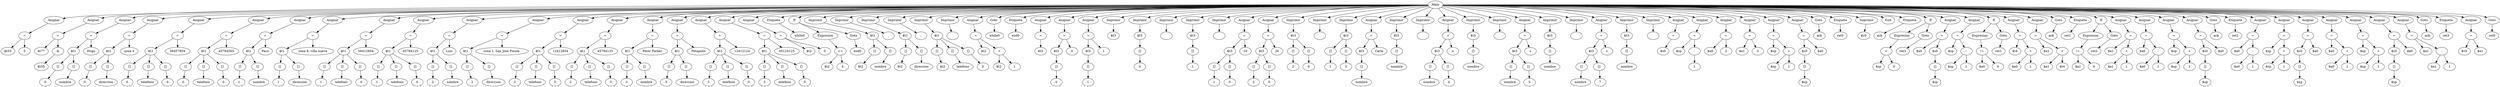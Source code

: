 digraph {
	A [label=Main]
	1 [label=Asignar]
	A -> 1
	2 [label="="]
	1 -> 2
	3 [label="$t55"]
	2 -> 3
	4 [label=5]
	2 -> 4
	5 [label=Asignar]
	A -> 5
	6 [label="="]
	5 -> 6
	7 [label="$t77"]
	6 -> 7
	8 [label="&"]
	6 -> 8
	9 [label="$t55"]
	8 -> 9
	10 [label=Asignar]
	A -> 10
	11 [label="="]
	10 -> 11
	12 [label="$t1"]
	11 -> 12
	13 [label="[]"]
	12 -> 13
	14 [label=0]
	13 -> 14
	15 [label="[]"]
	12 -> 15
	16 [label=nombre]
	15 -> 16
	17 [label=Hugo]
	11 -> 17
	18 [label=Asignar]
	A -> 18
	19 [label="="]
	18 -> 19
	20 [label="$t1"]
	19 -> 20
	21 [label="[]"]
	20 -> 21
	22 [label=0]
	21 -> 22
	23 [label="[]"]
	20 -> 23
	24 [label=direccion]
	23 -> 24
	25 [label="zona 4"]
	19 -> 25
	26 [label=Asignar]
	A -> 26
	27 [label="="]
	26 -> 27
	28 [label="$t1"]
	27 -> 28
	29 [label="[]"]
	28 -> 29
	30 [label=0]
	29 -> 30
	31 [label="[]"]
	28 -> 31
	32 [label=telefono]
	31 -> 32
	33 [label="[]"]
	28 -> 33
	34 [label=0]
	33 -> 34
	35 [label=56457854]
	27 -> 35
	36 [label=Asignar]
	A -> 36
	37 [label="="]
	36 -> 37
	38 [label="$t1"]
	37 -> 38
	39 [label="[]"]
	38 -> 39
	40 [label=0]
	39 -> 40
	41 [label="[]"]
	38 -> 41
	42 [label=telefono]
	41 -> 42
	43 [label="[]"]
	38 -> 43
	44 [label=0]
	43 -> 44
	45 [label=45784565]
	37 -> 45
	46 [label=Asignar]
	A -> 46
	47 [label="="]
	46 -> 47
	48 [label="$t1"]
	47 -> 48
	49 [label="[]"]
	48 -> 49
	50 [label=1]
	49 -> 50
	51 [label="[]"]
	48 -> 51
	52 [label=nombre]
	51 -> 52
	53 [label=Paco]
	47 -> 53
	54 [label=Asignar]
	A -> 54
	55 [label="="]
	54 -> 55
	56 [label="$t1"]
	55 -> 56
	57 [label="[]"]
	56 -> 57
	58 [label=1]
	57 -> 58
	59 [label="[]"]
	56 -> 59
	60 [label=direccion]
	59 -> 60
	61 [label="zona 8, villa nueva"]
	55 -> 61
	62 [label=Asignar]
	A -> 62
	63 [label="="]
	62 -> 63
	64 [label="$t1"]
	63 -> 64
	65 [label="[]"]
	64 -> 65
	66 [label=1]
	65 -> 66
	67 [label="[]"]
	64 -> 67
	68 [label=telefono]
	67 -> 68
	69 [label="[]"]
	64 -> 69
	70 [label=0]
	69 -> 70
	71 [label=56412854]
	63 -> 71
	72 [label=Asignar]
	A -> 72
	73 [label="="]
	72 -> 73
	74 [label="$t1"]
	73 -> 74
	75 [label="[]"]
	74 -> 75
	76 [label=1]
	75 -> 76
	77 [label="[]"]
	74 -> 77
	78 [label=telefono]
	77 -> 78
	79 [label="[]"]
	74 -> 79
	80 [label=0]
	79 -> 80
	81 [label=45784125]
	73 -> 81
	82 [label=Asignar]
	A -> 82
	83 [label="="]
	82 -> 83
	84 [label="$t1"]
	83 -> 84
	85 [label="[]"]
	84 -> 85
	86 [label=2]
	85 -> 86
	87 [label="[]"]
	84 -> 87
	88 [label=nombre]
	87 -> 88
	89 [label=Luis]
	83 -> 89
	90 [label=Asignar]
	A -> 90
	91 [label="="]
	90 -> 91
	92 [label="$t1"]
	91 -> 92
	93 [label="[]"]
	92 -> 93
	94 [label=2]
	93 -> 94
	95 [label="[]"]
	92 -> 95
	96 [label=direccion]
	95 -> 96
	97 [label="zona 1, San Jose Pinula "]
	91 -> 97
	98 [label=Asignar]
	A -> 98
	99 [label="="]
	98 -> 99
	100 [label="$t1"]
	99 -> 100
	101 [label="[]"]
	100 -> 101
	102 [label=2]
	101 -> 102
	103 [label="[]"]
	100 -> 103
	104 [label=telefono]
	103 -> 104
	105 [label="[]"]
	100 -> 105
	106 [label=0]
	105 -> 106
	107 [label=12412854]
	99 -> 107
	108 [label=Asignar]
	A -> 108
	109 [label="="]
	108 -> 109
	110 [label="$t1"]
	109 -> 110
	111 [label="[]"]
	110 -> 111
	112 [label=2]
	111 -> 112
	113 [label="[]"]
	110 -> 113
	114 [label=telefono]
	113 -> 114
	115 [label="[]"]
	110 -> 115
	116 [label=0]
	115 -> 116
	117 [label=45784125]
	109 -> 117
	118 [label=Asignar]
	A -> 118
	119 [label="="]
	118 -> 119
	120 [label="$t1"]
	119 -> 120
	121 [label="[]"]
	120 -> 121
	122 [label=3]
	121 -> 122
	123 [label="[]"]
	120 -> 123
	124 [label=nombre]
	123 -> 124
	125 [label="Peter Parker"]
	119 -> 125
	126 [label=Asignar]
	A -> 126
	127 [label="="]
	126 -> 127
	128 [label="$t1"]
	127 -> 128
	129 [label="[]"]
	128 -> 129
	130 [label=3]
	129 -> 130
	131 [label="[]"]
	128 -> 131
	132 [label=direccion]
	131 -> 132
	133 [label=Petapolis]
	127 -> 133
	134 [label=Asignar]
	A -> 134
	135 [label="="]
	134 -> 135
	136 [label="$t1"]
	135 -> 136
	137 [label="[]"]
	136 -> 137
	138 [label=3]
	137 -> 138
	139 [label="[]"]
	136 -> 139
	140 [label=telefono]
	139 -> 140
	141 [label="[]"]
	136 -> 141
	142 [label=0]
	141 -> 142
	143 [label=12412124]
	135 -> 143
	144 [label=Asignar]
	A -> 144
	145 [label="="]
	144 -> 145
	146 [label="$t1"]
	145 -> 146
	147 [label="[]"]
	146 -> 147
	148 [label=3]
	147 -> 148
	149 [label="[]"]
	146 -> 149
	150 [label=telefono]
	149 -> 150
	151 [label="[]"]
	146 -> 151
	152 [label=0]
	151 -> 152
	153 [label=45124125]
	145 -> 153
	154 [label=Asignar]
	A -> 154
	155 [label="="]
	154 -> 155
	156 [label="$t2"]
	155 -> 156
	157 [label=0]
	155 -> 157
	158 [label=Etiqueta]
	A -> 158
	159 [label=while0]
	158 -> 159
	160 [label=If]
	A -> 160
	161 [label=Expresion]
	160 -> 161
	162 [label=">="]
	161 -> 162
	163 [label="$t2"]
	162 -> 163
	164 [label=4]
	162 -> 164
	165 [label=Goto]
	160 -> 165
	166 [label=end0]
	165 -> 166
	167 [label=Imprimir]
	A -> 167
	168 [label="$t1"]
	167 -> 168
	169 [label="[]"]
	168 -> 169
	170 [label="$t2"]
	169 -> 170
	171 [label="[]"]
	168 -> 171
	172 [label=nombre]
	171 -> 172
	173 [label=Imprimir]
	A -> 173
	174 [label=","]
	173 -> 174
	175 [label=Imprimir]
	A -> 175
	176 [label="$t1"]
	175 -> 176
	177 [label="[]"]
	176 -> 177
	178 [label="$t2"]
	177 -> 178
	179 [label="[]"]
	176 -> 179
	180 [label=direccion]
	179 -> 180
	181 [label=Imprimir]
	A -> 181
	182 [label=","]
	181 -> 182
	183 [label=Imprimir]
	A -> 183
	184 [label="$t1"]
	183 -> 184
	185 [label="[]"]
	184 -> 185
	186 [label="$t2"]
	185 -> 186
	187 [label="[]"]
	184 -> 187
	188 [label=telefono]
	187 -> 188
	189 [label="[]"]
	184 -> 189
	190 [label=0]
	189 -> 190
	191 [label=Imprimir]
	A -> 191
	192 [label="\n"]
	191 -> 192
	193 [label=Asignar]
	A -> 193
	194 [label="="]
	193 -> 194
	195 [label="$t2"]
	194 -> 195
	196 [label="+"]
	194 -> 196
	197 [label="$t2"]
	196 -> 197
	198 [label=1]
	196 -> 198
	199 [label=Goto]
	A -> 199
	200 [label=while0]
	199 -> 200
	201 [label=Etiqueta]
	A -> 201
	202 [label=end0]
	201 -> 202
	203 [label=Asignar]
	A -> 203
	204 [label="="]
	203 -> 204
	205 [label="$t3"]
	204 -> 205
	206 [label=Asignar]
	A -> 206
	207 [label="="]
	206 -> 207
	208 [label="$t3"]
	207 -> 208
	209 [label="[]"]
	208 -> 209
	210 [label=0]
	209 -> 210
	211 [label=0]
	207 -> 211
	212 [label=Asignar]
	A -> 212
	213 [label="="]
	212 -> 213
	214 [label="$t3"]
	213 -> 214
	215 [label="[]"]
	214 -> 215
	216 [label=1]
	215 -> 216
	217 [label=1]
	213 -> 217
	218 [label=Imprimir]
	A -> 218
	219 [label="$t3"]
	218 -> 219
	220 [label=Imprimir]
	A -> 220
	221 [label="$t3"]
	220 -> 221
	222 [label="[]"]
	221 -> 222
	223 [label=0]
	222 -> 223
	224 [label=Imprimir]
	A -> 224
	225 [label="\n"]
	224 -> 225
	226 [label=Imprimir]
	A -> 226
	227 [label="$t3"]
	226 -> 227
	228 [label="[]"]
	227 -> 228
	229 [label=1]
	228 -> 229
	230 [label=Imprimir]
	A -> 230
	231 [label="\n"]
	230 -> 231
	232 [label=Asignar]
	A -> 232
	233 [label="="]
	232 -> 233
	234 [label="$t3"]
	233 -> 234
	235 [label="[]"]
	234 -> 235
	236 [label=1]
	235 -> 236
	237 [label="[]"]
	234 -> 237
	238 [label=0]
	237 -> 238
	239 [label=10]
	233 -> 239
	240 [label=Asignar]
	A -> 240
	241 [label="="]
	240 -> 241
	242 [label="$t3"]
	241 -> 242
	243 [label="[]"]
	242 -> 243
	244 [label=2]
	243 -> 244
	245 [label="[]"]
	242 -> 245
	246 [label=0]
	245 -> 246
	247 [label=20]
	241 -> 247
	248 [label=Imprimir]
	A -> 248
	249 [label="$t3"]
	248 -> 249
	250 [label="[]"]
	249 -> 250
	251 [label=2]
	250 -> 251
	252 [label="[]"]
	249 -> 252
	253 [label=0]
	252 -> 253
	254 [label=Imprimir]
	A -> 254
	255 [label="\n"]
	254 -> 255
	256 [label=Imprimir]
	A -> 256
	257 [label="$t3"]
	256 -> 257
	258 [label="[]"]
	257 -> 258
	259 [label=1]
	258 -> 259
	260 [label="[]"]
	257 -> 260
	261 [label=3]
	260 -> 261
	262 [label=Asignar]
	A -> 262
	263 [label="="]
	262 -> 263
	264 [label="$t3"]
	263 -> 264
	265 [label="[]"]
	264 -> 265
	266 [label=nombre]
	265 -> 266
	267 [label=Carla]
	263 -> 267
	268 [label=Imprimir]
	A -> 268
	269 [label="$t3"]
	268 -> 269
	270 [label="[]"]
	269 -> 270
	271 [label=nombre]
	270 -> 271
	272 [label=Imprimir]
	A -> 272
	273 [label="\n"]
	272 -> 273
	274 [label=Asignar]
	A -> 274
	275 [label="="]
	274 -> 275
	276 [label="$t3"]
	275 -> 276
	277 [label="[]"]
	276 -> 277
	278 [label=nombre]
	277 -> 278
	279 [label="[]"]
	276 -> 279
	280 [label=4]
	279 -> 280
	281 [label=o]
	275 -> 281
	282 [label=Imprimir]
	A -> 282
	283 [label="$t3"]
	282 -> 283
	284 [label="[]"]
	283 -> 284
	285 [label=nombre]
	284 -> 285
	286 [label=Imprimir]
	A -> 286
	287 [label="\n"]
	286 -> 287
	288 [label=Asignar]
	A -> 288
	289 [label="="]
	288 -> 289
	290 [label="$t3"]
	289 -> 290
	291 [label="[]"]
	290 -> 291
	292 [label=nombre]
	291 -> 292
	293 [label="[]"]
	290 -> 293
	294 [label=5]
	293 -> 294
	295 [label=s]
	289 -> 295
	296 [label=Imprimir]
	A -> 296
	297 [label="$t3"]
	296 -> 297
	298 [label="[]"]
	297 -> 298
	299 [label=nombre]
	298 -> 299
	300 [label=Imprimir]
	A -> 300
	301 [label="\n"]
	300 -> 301
	302 [label=Asignar]
	A -> 302
	303 [label="="]
	302 -> 303
	304 [label="$t3"]
	303 -> 304
	305 [label="[]"]
	304 -> 305
	306 [label=nombre]
	305 -> 306
	307 [label="[]"]
	304 -> 307
	308 [label=7]
	307 -> 308
	309 [label=s]
	303 -> 309
	310 [label=Imprimir]
	A -> 310
	311 [label="$t3"]
	310 -> 311
	312 [label="[]"]
	311 -> 312
	313 [label=nombre]
	312 -> 313
	314 [label=Imprimir]
	A -> 314
	315 [label="\n"]
	314 -> 315
	316 [label=Asignar]
	A -> 316
	317 [label="="]
	316 -> 317
	318 [label="$s0"]
	317 -> 318
	319 [label=Asignar]
	A -> 319
	320 [label="="]
	319 -> 320
	321 [label="$sp"]
	320 -> 321
	322 [label="-"]
	320 -> 322
	323 [label=1]
	322 -> 323
	324 [label=Asignar]
	A -> 324
	325 [label="="]
	324 -> 325
	326 [label="$a0"]
	325 -> 326
	327 [label=2]
	325 -> 327
	328 [label=Asignar]
	A -> 328
	329 [label="="]
	328 -> 329
	330 [label="$a1"]
	329 -> 330
	331 [label=3]
	329 -> 331
	332 [label=Asignar]
	A -> 332
	333 [label="="]
	332 -> 333
	334 [label="$sp"]
	333 -> 334
	335 [label="+"]
	333 -> 335
	336 [label="$sp"]
	335 -> 336
	337 [label=1]
	335 -> 337
	338 [label=Asignar]
	A -> 338
	339 [label="="]
	338 -> 339
	340 [label="$s0"]
	339 -> 340
	341 [label="[]"]
	340 -> 341
	342 [label="$sp"]
	341 -> 342
	343 [label="$a0"]
	339 -> 343
	344 [label=Goto]
	A -> 344
	345 [label=ack]
	344 -> 345
	346 [label=Etiqueta]
	A -> 346
	347 [label=ret0]
	346 -> 347
	348 [label=Imprimir]
	A -> 348
	349 [label="$v0"]
	348 -> 349
	350 [label=Exit]
	A -> 350
	351 [label=Etiqueta]
	A -> 351
	352 [label=ack]
	351 -> 352
	353 [label=If]
	A -> 353
	354 [label=Expresion]
	353 -> 354
	355 [label="<"]
	354 -> 355
	356 [label="$sp"]
	355 -> 356
	357 [label=0]
	355 -> 357
	358 [label=Goto]
	353 -> 358
	359 [label=ret3]
	358 -> 359
	360 [label=Asignar]
	A -> 360
	361 [label="="]
	360 -> 361
	362 [label="$a0"]
	361 -> 362
	363 [label="$s0"]
	361 -> 363
	364 [label="[]"]
	363 -> 364
	365 [label="$sp"]
	364 -> 365
	366 [label=Asignar]
	A -> 366
	367 [label="="]
	366 -> 367
	368 [label="$sp"]
	367 -> 368
	369 [label="-"]
	367 -> 369
	370 [label="$sp"]
	369 -> 370
	371 [label=1]
	369 -> 371
	372 [label=If]
	A -> 372
	373 [label=Expresion]
	372 -> 373
	374 [label="!="]
	373 -> 374
	375 [label="$a0"]
	374 -> 375
	376 [label=0]
	374 -> 376
	377 [label=Goto]
	372 -> 377
	378 [label=ret1]
	377 -> 378
	379 [label=Asignar]
	A -> 379
	380 [label="="]
	379 -> 380
	381 [label="$t4"]
	380 -> 381
	382 [label="+"]
	380 -> 382
	383 [label="$a0"]
	382 -> 383
	384 [label=1]
	382 -> 384
	385 [label=Asignar]
	A -> 385
	386 [label="="]
	385 -> 386
	387 [label="$a1"]
	386 -> 387
	388 [label="+"]
	386 -> 388
	389 [label="$a1"]
	388 -> 389
	390 [label="$t4"]
	388 -> 390
	391 [label=Goto]
	A -> 391
	392 [label=ack]
	391 -> 392
	393 [label=Etiqueta]
	A -> 393
	394 [label=ret1]
	393 -> 394
	395 [label=If]
	A -> 395
	396 [label=Expresion]
	395 -> 396
	397 [label="!="]
	396 -> 397
	398 [label="$a1"]
	397 -> 398
	399 [label=0]
	397 -> 399
	400 [label=Goto]
	395 -> 400
	401 [label=ret2]
	400 -> 401
	402 [label=Asignar]
	A -> 402
	403 [label="="]
	402 -> 403
	404 [label="$a1"]
	403 -> 404
	405 [label="+"]
	403 -> 405
	406 [label="$a1"]
	405 -> 406
	407 [label=1]
	405 -> 407
	408 [label=Asignar]
	A -> 408
	409 [label="="]
	408 -> 409
	410 [label="$a0"]
	409 -> 410
	411 [label="-"]
	409 -> 411
	412 [label="$a0"]
	411 -> 412
	413 [label=1]
	411 -> 413
	414 [label=Asignar]
	A -> 414
	415 [label="="]
	414 -> 415
	416 [label="$sp"]
	415 -> 416
	417 [label="+"]
	415 -> 417
	418 [label="$sp"]
	417 -> 418
	419 [label=1]
	417 -> 419
	420 [label=Asignar]
	A -> 420
	421 [label="="]
	420 -> 421
	422 [label="$s0"]
	421 -> 422
	423 [label="[]"]
	422 -> 423
	424 [label="$sp"]
	423 -> 424
	425 [label="$a0"]
	421 -> 425
	426 [label=Goto]
	A -> 426
	427 [label=ack]
	426 -> 427
	428 [label=Etiqueta]
	A -> 428
	429 [label=ret2]
	428 -> 429
	430 [label=Asignar]
	A -> 430
	431 [label="="]
	430 -> 431
	432 [label="$a0"]
	431 -> 432
	433 [label="-"]
	431 -> 433
	434 [label="$a0"]
	433 -> 434
	435 [label=1]
	433 -> 435
	436 [label=Asignar]
	A -> 436
	437 [label="="]
	436 -> 437
	438 [label="$sp"]
	437 -> 438
	439 [label="+"]
	437 -> 439
	440 [label="$sp"]
	439 -> 440
	441 [label=1]
	439 -> 441
	442 [label=Asignar]
	A -> 442
	443 [label="="]
	442 -> 443
	444 [label="$s0"]
	443 -> 444
	445 [label="[]"]
	444 -> 445
	446 [label="$sp"]
	445 -> 446
	447 [label="$a0"]
	443 -> 447
	448 [label=Asignar]
	A -> 448
	449 [label="="]
	448 -> 449
	450 [label="$a0"]
	449 -> 450
	451 [label="+"]
	449 -> 451
	452 [label="$a0"]
	451 -> 452
	453 [label=1]
	451 -> 453
	454 [label=Asignar]
	A -> 454
	455 [label="="]
	454 -> 455
	456 [label="$sp"]
	455 -> 456
	457 [label="+"]
	455 -> 457
	458 [label="$sp"]
	457 -> 458
	459 [label=1]
	457 -> 459
	460 [label=Asignar]
	A -> 460
	461 [label="="]
	460 -> 461
	462 [label="$s0"]
	461 -> 462
	463 [label="[]"]
	462 -> 463
	464 [label="$sp"]
	463 -> 464
	465 [label="$a0"]
	461 -> 465
	466 [label=Asignar]
	A -> 466
	467 [label="="]
	466 -> 467
	468 [label="$a1"]
	467 -> 468
	469 [label="-"]
	467 -> 469
	470 [label="$a1"]
	469 -> 470
	471 [label=1]
	469 -> 471
	472 [label=Goto]
	A -> 472
	473 [label=ack]
	472 -> 473
	474 [label=Etiqueta]
	A -> 474
	475 [label=ret3]
	474 -> 475
	476 [label=Asignar]
	A -> 476
	477 [label="="]
	476 -> 477
	478 [label="$v0"]
	477 -> 478
	479 [label="$a1"]
	477 -> 479
	480 [label=Goto]
	A -> 480
	481 [label=ret0]
	480 -> 481
}
